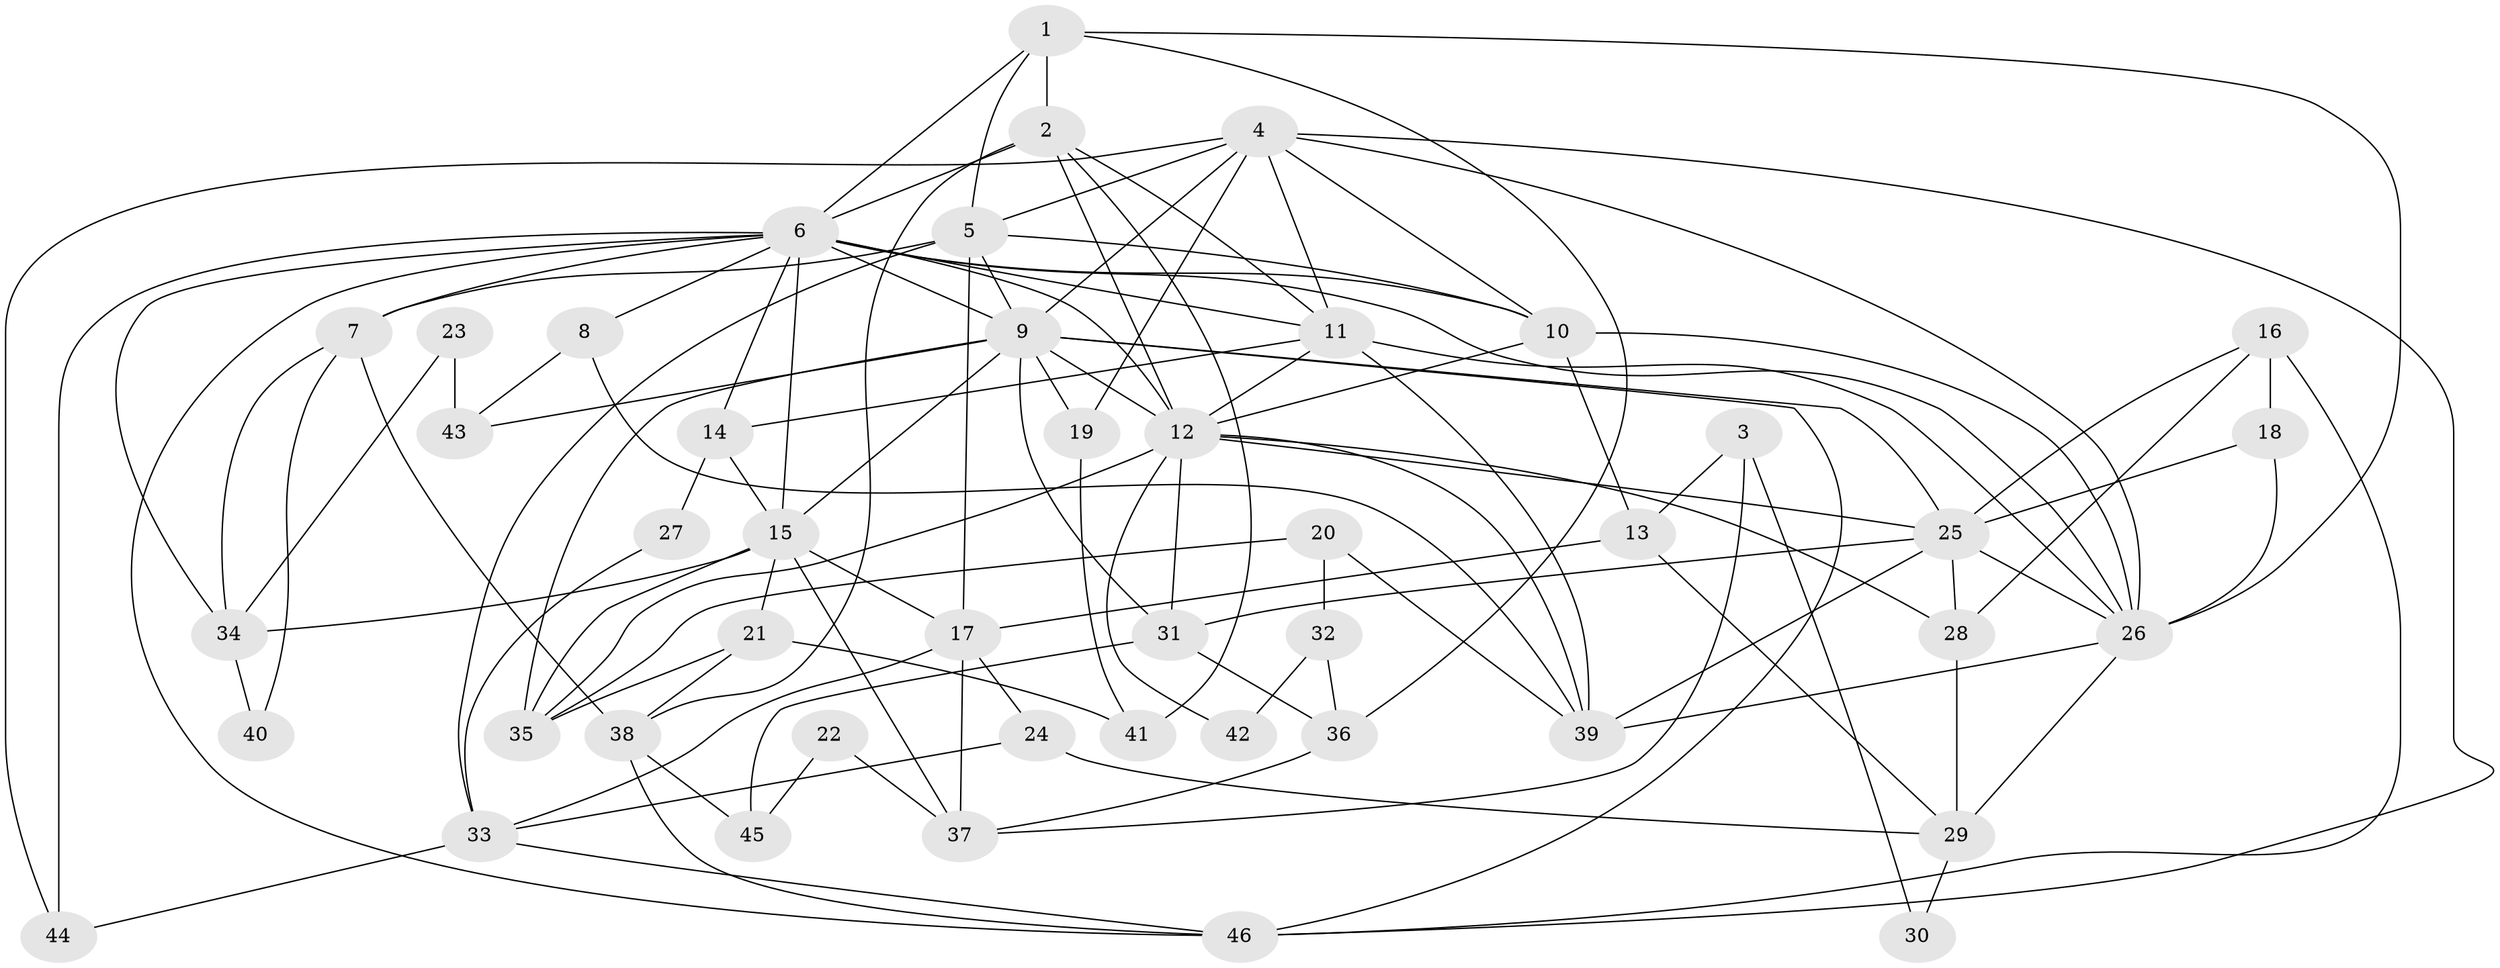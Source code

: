 // original degree distribution, {5: 0.16483516483516483, 3: 0.26373626373626374, 6: 0.12087912087912088, 4: 0.26373626373626374, 2: 0.14285714285714285, 7: 0.03296703296703297, 8: 0.01098901098901099}
// Generated by graph-tools (version 1.1) at 2025/50/03/04/25 22:50:58]
// undirected, 46 vertices, 114 edges
graph export_dot {
  node [color=gray90,style=filled];
  1;
  2;
  3;
  4;
  5;
  6;
  7;
  8;
  9;
  10;
  11;
  12;
  13;
  14;
  15;
  16;
  17;
  18;
  19;
  20;
  21;
  22;
  23;
  24;
  25;
  26;
  27;
  28;
  29;
  30;
  31;
  32;
  33;
  34;
  35;
  36;
  37;
  38;
  39;
  40;
  41;
  42;
  43;
  44;
  45;
  46;
  1 -- 2 [weight=1.0];
  1 -- 5 [weight=1.0];
  1 -- 6 [weight=1.0];
  1 -- 26 [weight=1.0];
  1 -- 36 [weight=1.0];
  2 -- 6 [weight=2.0];
  2 -- 11 [weight=1.0];
  2 -- 12 [weight=1.0];
  2 -- 38 [weight=1.0];
  2 -- 41 [weight=1.0];
  3 -- 13 [weight=1.0];
  3 -- 30 [weight=1.0];
  3 -- 37 [weight=1.0];
  4 -- 5 [weight=3.0];
  4 -- 9 [weight=1.0];
  4 -- 10 [weight=1.0];
  4 -- 11 [weight=1.0];
  4 -- 19 [weight=2.0];
  4 -- 26 [weight=1.0];
  4 -- 44 [weight=1.0];
  4 -- 46 [weight=1.0];
  5 -- 7 [weight=2.0];
  5 -- 9 [weight=1.0];
  5 -- 10 [weight=1.0];
  5 -- 17 [weight=1.0];
  5 -- 33 [weight=1.0];
  6 -- 7 [weight=2.0];
  6 -- 8 [weight=1.0];
  6 -- 9 [weight=2.0];
  6 -- 10 [weight=1.0];
  6 -- 11 [weight=1.0];
  6 -- 12 [weight=3.0];
  6 -- 14 [weight=2.0];
  6 -- 15 [weight=2.0];
  6 -- 26 [weight=1.0];
  6 -- 34 [weight=2.0];
  6 -- 44 [weight=1.0];
  6 -- 46 [weight=1.0];
  7 -- 34 [weight=1.0];
  7 -- 38 [weight=1.0];
  7 -- 40 [weight=1.0];
  8 -- 39 [weight=1.0];
  8 -- 43 [weight=1.0];
  9 -- 12 [weight=1.0];
  9 -- 15 [weight=1.0];
  9 -- 19 [weight=1.0];
  9 -- 25 [weight=1.0];
  9 -- 31 [weight=1.0];
  9 -- 35 [weight=1.0];
  9 -- 43 [weight=1.0];
  9 -- 46 [weight=1.0];
  10 -- 12 [weight=2.0];
  10 -- 13 [weight=1.0];
  10 -- 26 [weight=1.0];
  11 -- 12 [weight=1.0];
  11 -- 14 [weight=2.0];
  11 -- 26 [weight=1.0];
  11 -- 39 [weight=1.0];
  12 -- 25 [weight=1.0];
  12 -- 28 [weight=2.0];
  12 -- 31 [weight=1.0];
  12 -- 35 [weight=1.0];
  12 -- 39 [weight=1.0];
  12 -- 42 [weight=1.0];
  13 -- 17 [weight=1.0];
  13 -- 29 [weight=1.0];
  14 -- 15 [weight=2.0];
  14 -- 27 [weight=1.0];
  15 -- 17 [weight=1.0];
  15 -- 21 [weight=1.0];
  15 -- 34 [weight=1.0];
  15 -- 35 [weight=1.0];
  15 -- 37 [weight=1.0];
  16 -- 18 [weight=2.0];
  16 -- 25 [weight=1.0];
  16 -- 28 [weight=1.0];
  16 -- 46 [weight=1.0];
  17 -- 24 [weight=1.0];
  17 -- 33 [weight=1.0];
  17 -- 37 [weight=2.0];
  18 -- 25 [weight=3.0];
  18 -- 26 [weight=2.0];
  19 -- 41 [weight=1.0];
  20 -- 32 [weight=1.0];
  20 -- 35 [weight=1.0];
  20 -- 39 [weight=1.0];
  21 -- 35 [weight=1.0];
  21 -- 38 [weight=1.0];
  21 -- 41 [weight=1.0];
  22 -- 37 [weight=1.0];
  22 -- 45 [weight=1.0];
  23 -- 34 [weight=1.0];
  23 -- 43 [weight=1.0];
  24 -- 29 [weight=1.0];
  24 -- 33 [weight=1.0];
  25 -- 26 [weight=1.0];
  25 -- 28 [weight=1.0];
  25 -- 31 [weight=1.0];
  25 -- 39 [weight=1.0];
  26 -- 29 [weight=1.0];
  26 -- 39 [weight=1.0];
  27 -- 33 [weight=1.0];
  28 -- 29 [weight=1.0];
  29 -- 30 [weight=1.0];
  31 -- 36 [weight=1.0];
  31 -- 45 [weight=1.0];
  32 -- 36 [weight=1.0];
  32 -- 42 [weight=1.0];
  33 -- 44 [weight=1.0];
  33 -- 46 [weight=1.0];
  34 -- 40 [weight=1.0];
  36 -- 37 [weight=1.0];
  38 -- 45 [weight=1.0];
  38 -- 46 [weight=1.0];
}
